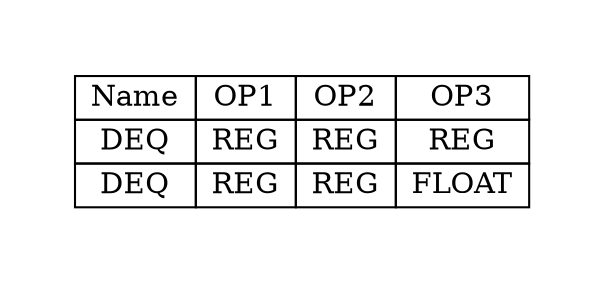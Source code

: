 digraph{
graph [pad="0.5", nodesep="0.5", ranksep="2" ]
node [shape=plain]
Foo [label=<
<table border="0" cellborder="1" cellspacing="0">
<tr><td> Name </td> <td> OP1 </td><td> OP2 </td><td> OP3 </td> </tr>
<tr><td> DEQ </td><td> REG </td><td> REG </td><td> REG </td> </tr>
<tr><td> DEQ </td><td> REG </td><td> REG </td><td> FLOAT </td> </tr>
</table>>];
}
